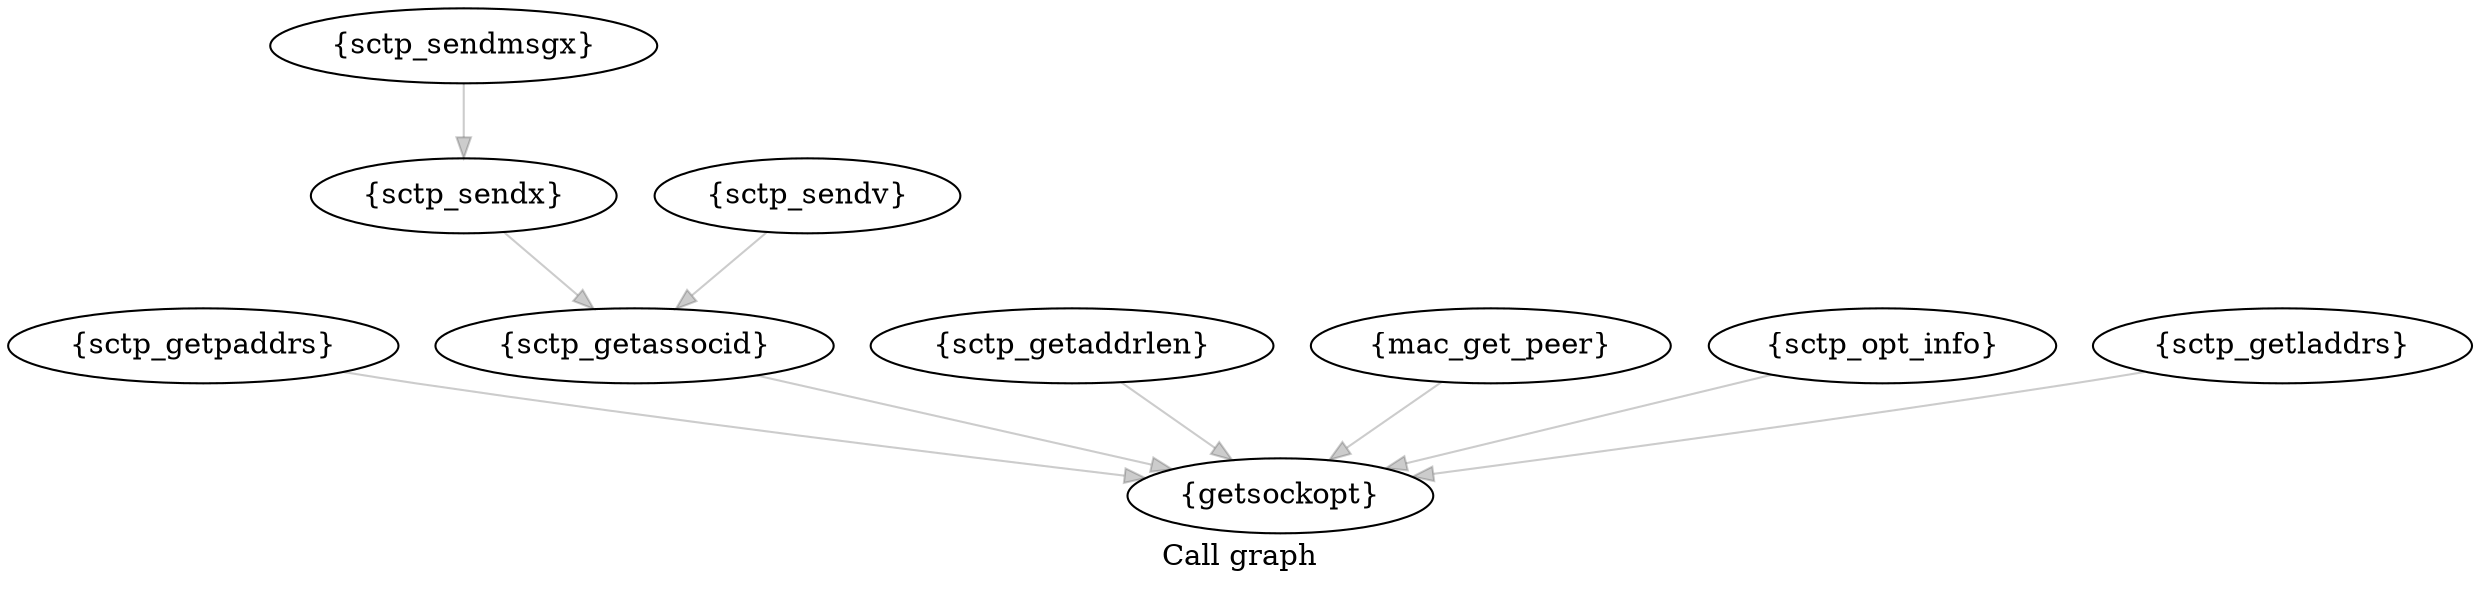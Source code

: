 digraph "Call graph" {
	label="Call graph";
	"Node0x80563d900" [label="{sctp_getpaddrs}"];
	"Node0x80563d900" -> "Node0x80563d660" [color="#00000033"];

	"Node0x80563dc00" [label="{sctp_sendx}"];
	"Node0x80563dc00" -> "Node0x80563db40" [color="#00000033"];

	"Node0x80563dc60" [label="{sctp_sendmsgx}"];
	"Node0x80563dc60" -> "Node0x80563dc00" [color="#00000033"];

	"Node0x80563d660" [label="{getsockopt}"];

	"Node0x80563dde0" [label="{sctp_sendv}"];
	"Node0x80563dde0" -> "Node0x80563db40" [color="#00000033"];

	"Node0x80563d5a0" [label="{sctp_getaddrlen}"];
	"Node0x80563d5a0" -> "Node0x80563d660" [color="#00000033"];

	"Node0x80563db40" [label="{sctp_getassocid}"];
	"Node0x80563db40" -> "Node0x80563d660" [color="#00000033"];

	"Node0x80564a220" [label="{mac_get_peer}"];
	"Node0x80564a220" -> "Node0x80563d660" [color="#00000033"];

	"Node0x80563d8a0" [label="{sctp_opt_info}"];
	"Node0x80563d8a0" -> "Node0x80563d660" [color="#00000033"];

	"Node0x80563d9c0" [label="{sctp_getladdrs}"];
	"Node0x80563d9c0" -> "Node0x80563d660" [color="#00000033"];

}
